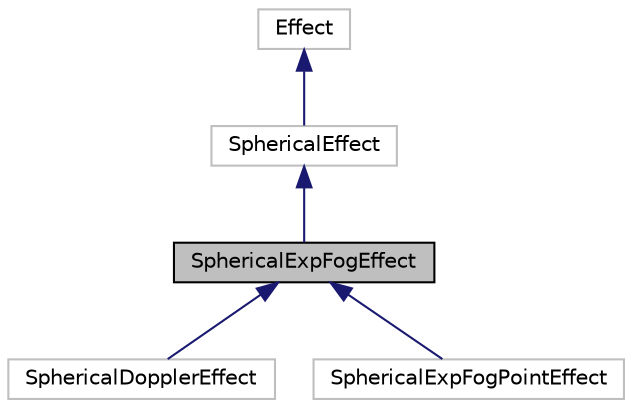 digraph "SphericalExpFogEffect"
{
 // LATEX_PDF_SIZE
  edge [fontname="Helvetica",fontsize="10",labelfontname="Helvetica",labelfontsize="10"];
  node [fontname="Helvetica",fontsize="10",shape=record];
  Node1 [label="SphericalExpFogEffect",height=0.2,width=0.4,color="black", fillcolor="grey75", style="filled", fontcolor="black",tooltip=" "];
  Node2 -> Node1 [dir="back",color="midnightblue",fontsize="10",style="solid",fontname="Helvetica"];
  Node2 [label="SphericalEffect",height=0.2,width=0.4,color="grey75", fillcolor="white", style="filled",URL="$class_spherical_effect.html",tooltip=" "];
  Node3 -> Node2 [dir="back",color="midnightblue",fontsize="10",style="solid",fontname="Helvetica"];
  Node3 [label="Effect",height=0.2,width=0.4,color="grey75", fillcolor="white", style="filled",URL="$class_effect.html",tooltip=" "];
  Node1 -> Node4 [dir="back",color="midnightblue",fontsize="10",style="solid",fontname="Helvetica"];
  Node4 [label="SphericalDopplerEffect",height=0.2,width=0.4,color="grey75", fillcolor="white", style="filled",URL="$class_spherical_doppler_effect.html",tooltip=" "];
  Node1 -> Node5 [dir="back",color="midnightblue",fontsize="10",style="solid",fontname="Helvetica"];
  Node5 [label="SphericalExpFogPointEffect",height=0.2,width=0.4,color="grey75", fillcolor="white", style="filled",URL="$class_spherical_exp_fog_point_effect.html",tooltip=" "];
}
